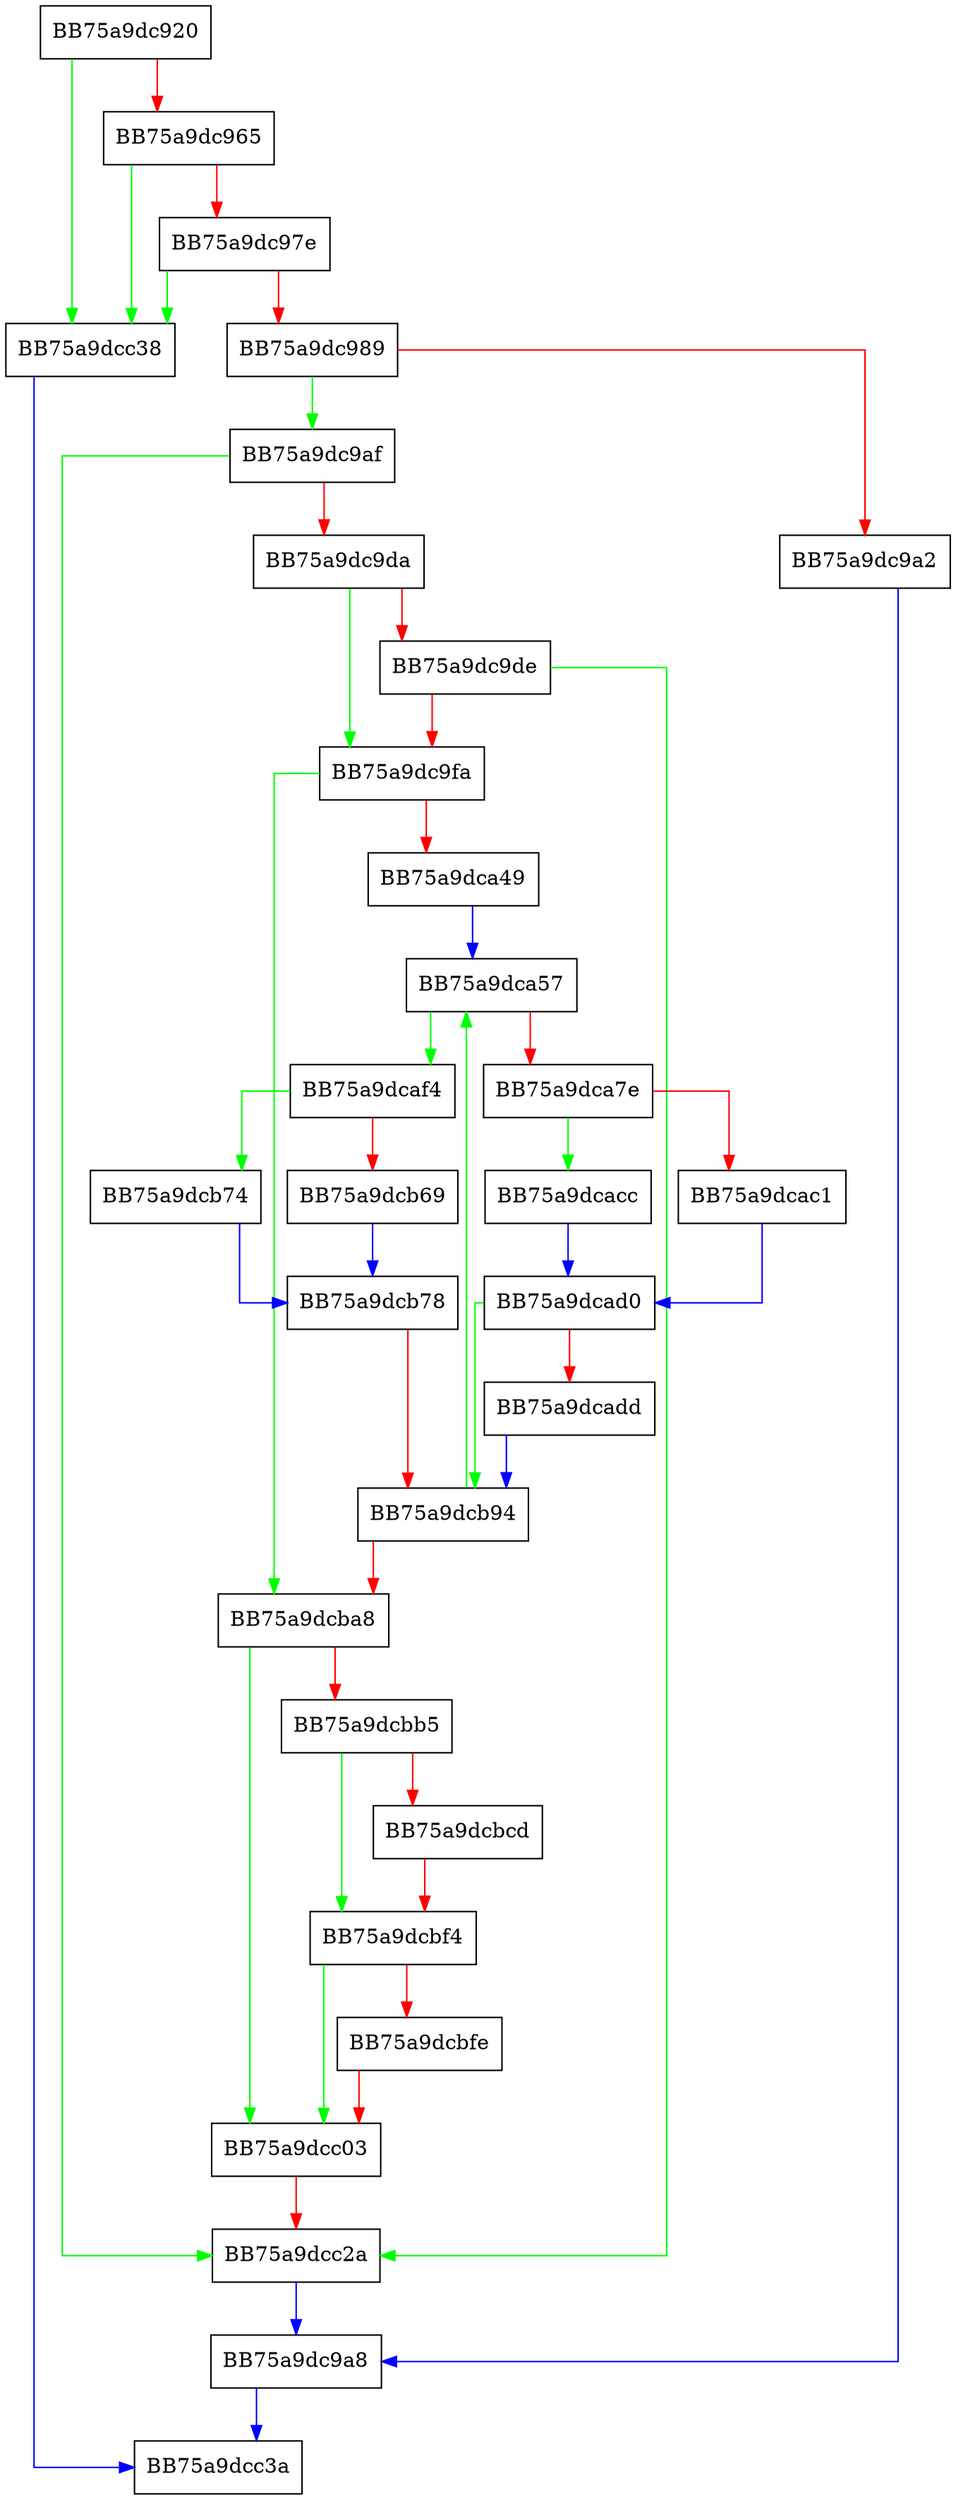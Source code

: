 digraph process_pt_event {
  node [shape="box"];
  graph [splines=ortho];
  BB75a9dc920 -> BB75a9dcc38 [color="green"];
  BB75a9dc920 -> BB75a9dc965 [color="red"];
  BB75a9dc965 -> BB75a9dcc38 [color="green"];
  BB75a9dc965 -> BB75a9dc97e [color="red"];
  BB75a9dc97e -> BB75a9dcc38 [color="green"];
  BB75a9dc97e -> BB75a9dc989 [color="red"];
  BB75a9dc989 -> BB75a9dc9af [color="green"];
  BB75a9dc989 -> BB75a9dc9a2 [color="red"];
  BB75a9dc9a2 -> BB75a9dc9a8 [color="blue"];
  BB75a9dc9a8 -> BB75a9dcc3a [color="blue"];
  BB75a9dc9af -> BB75a9dcc2a [color="green"];
  BB75a9dc9af -> BB75a9dc9da [color="red"];
  BB75a9dc9da -> BB75a9dc9fa [color="green"];
  BB75a9dc9da -> BB75a9dc9de [color="red"];
  BB75a9dc9de -> BB75a9dcc2a [color="green"];
  BB75a9dc9de -> BB75a9dc9fa [color="red"];
  BB75a9dc9fa -> BB75a9dcba8 [color="green"];
  BB75a9dc9fa -> BB75a9dca49 [color="red"];
  BB75a9dca49 -> BB75a9dca57 [color="blue"];
  BB75a9dca57 -> BB75a9dcaf4 [color="green"];
  BB75a9dca57 -> BB75a9dca7e [color="red"];
  BB75a9dca7e -> BB75a9dcacc [color="green"];
  BB75a9dca7e -> BB75a9dcac1 [color="red"];
  BB75a9dcac1 -> BB75a9dcad0 [color="blue"];
  BB75a9dcacc -> BB75a9dcad0 [color="blue"];
  BB75a9dcad0 -> BB75a9dcb94 [color="green"];
  BB75a9dcad0 -> BB75a9dcadd [color="red"];
  BB75a9dcadd -> BB75a9dcb94 [color="blue"];
  BB75a9dcaf4 -> BB75a9dcb74 [color="green"];
  BB75a9dcaf4 -> BB75a9dcb69 [color="red"];
  BB75a9dcb69 -> BB75a9dcb78 [color="blue"];
  BB75a9dcb74 -> BB75a9dcb78 [color="blue"];
  BB75a9dcb78 -> BB75a9dcb94 [color="red"];
  BB75a9dcb94 -> BB75a9dca57 [color="green"];
  BB75a9dcb94 -> BB75a9dcba8 [color="red"];
  BB75a9dcba8 -> BB75a9dcc03 [color="green"];
  BB75a9dcba8 -> BB75a9dcbb5 [color="red"];
  BB75a9dcbb5 -> BB75a9dcbf4 [color="green"];
  BB75a9dcbb5 -> BB75a9dcbcd [color="red"];
  BB75a9dcbcd -> BB75a9dcbf4 [color="red"];
  BB75a9dcbf4 -> BB75a9dcc03 [color="green"];
  BB75a9dcbf4 -> BB75a9dcbfe [color="red"];
  BB75a9dcbfe -> BB75a9dcc03 [color="red"];
  BB75a9dcc03 -> BB75a9dcc2a [color="red"];
  BB75a9dcc2a -> BB75a9dc9a8 [color="blue"];
  BB75a9dcc38 -> BB75a9dcc3a [color="blue"];
}